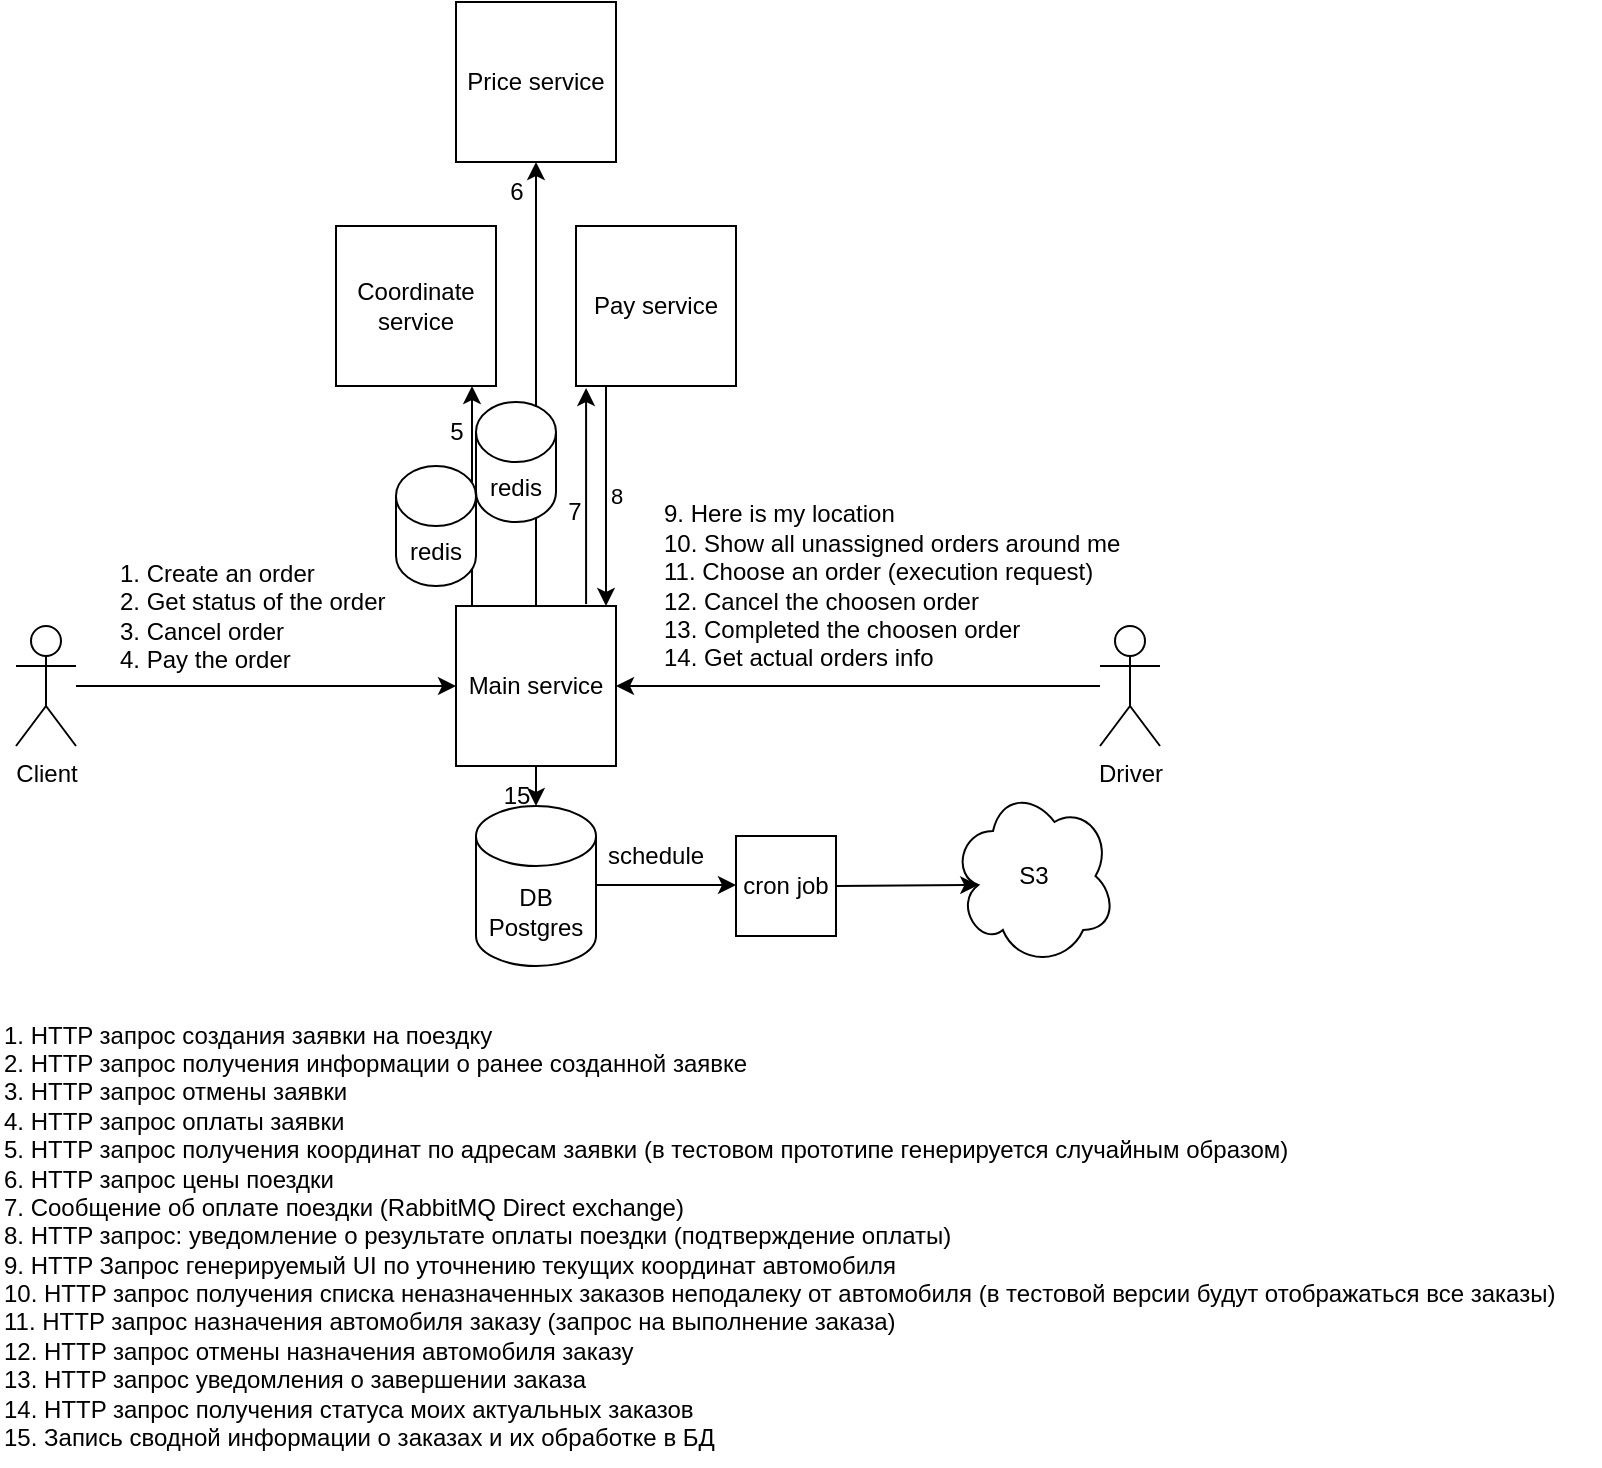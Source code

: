 <mxfile version="24.7.12">
  <diagram name="Страница — 1" id="QKdwFJGbec12Yq18jWQP">
    <mxGraphModel dx="1434" dy="767" grid="1" gridSize="10" guides="1" tooltips="1" connect="1" arrows="1" fold="1" page="1" pageScale="1" pageWidth="827" pageHeight="1169" math="0" shadow="0">
      <root>
        <mxCell id="0" />
        <mxCell id="1" parent="0" />
        <mxCell id="_c2TWT5I3QaSmEufXdTA-1" value="Main service" style="whiteSpace=wrap;html=1;aspect=fixed;" parent="1" vertex="1">
          <mxGeometry x="228" y="348" width="80" height="80" as="geometry" />
        </mxCell>
        <mxCell id="_c2TWT5I3QaSmEufXdTA-6" value="" style="edgeStyle=orthogonalEdgeStyle;rounded=0;orthogonalLoop=1;jettySize=auto;html=1;entryX=0;entryY=0.5;entryDx=0;entryDy=0;" parent="1" source="_c2TWT5I3QaSmEufXdTA-3" target="_c2TWT5I3QaSmEufXdTA-1" edge="1">
          <mxGeometry relative="1" as="geometry">
            <mxPoint x="23" y="498" as="targetPoint" />
          </mxGeometry>
        </mxCell>
        <mxCell id="_c2TWT5I3QaSmEufXdTA-3" value="Client" style="shape=umlActor;verticalLabelPosition=bottom;verticalAlign=top;html=1;outlineConnect=0;" parent="1" vertex="1">
          <mxGeometry x="8" y="358" width="30" height="60" as="geometry" />
        </mxCell>
        <mxCell id="_c2TWT5I3QaSmEufXdTA-7" value="Coordinate service" style="whiteSpace=wrap;html=1;aspect=fixed;" parent="1" vertex="1">
          <mxGeometry x="168" y="158" width="80" height="80" as="geometry" />
        </mxCell>
        <mxCell id="_c2TWT5I3QaSmEufXdTA-8" value="Price service" style="whiteSpace=wrap;html=1;aspect=fixed;" parent="1" vertex="1">
          <mxGeometry x="228" y="46" width="80" height="80" as="geometry" />
        </mxCell>
        <mxCell id="_c2TWT5I3QaSmEufXdTA-9" value="Driver" style="shape=umlActor;verticalLabelPosition=bottom;verticalAlign=top;html=1;outlineConnect=0;" parent="1" vertex="1">
          <mxGeometry x="550" y="358" width="30" height="60" as="geometry" />
        </mxCell>
        <mxCell id="_c2TWT5I3QaSmEufXdTA-10" value="" style="endArrow=classic;html=1;rounded=0;entryX=1;entryY=0.5;entryDx=0;entryDy=0;" parent="1" source="_c2TWT5I3QaSmEufXdTA-9" edge="1">
          <mxGeometry width="50" height="50" relative="1" as="geometry">
            <mxPoint x="8" y="408" as="sourcePoint" />
            <mxPoint x="308" y="388" as="targetPoint" />
          </mxGeometry>
        </mxCell>
        <mxCell id="_c2TWT5I3QaSmEufXdTA-19" value="1. Create an order&lt;div&gt;2. Get status of the order&lt;/div&gt;&lt;div&gt;3. Cancel order&lt;/div&gt;&lt;div&gt;4. Pay the order&lt;/div&gt;" style="text;html=1;align=left;verticalAlign=middle;resizable=0;points=[];autosize=1;strokeColor=none;fillColor=none;" parent="1" vertex="1">
          <mxGeometry x="58" y="318" width="160" height="70" as="geometry" />
        </mxCell>
        <mxCell id="_c2TWT5I3QaSmEufXdTA-20" value="Pay service" style="whiteSpace=wrap;html=1;aspect=fixed;" parent="1" vertex="1">
          <mxGeometry x="288" y="158" width="80" height="80" as="geometry" />
        </mxCell>
        <mxCell id="_c2TWT5I3QaSmEufXdTA-21" value="" style="endArrow=classic;html=1;rounded=0;entryX=0.75;entryY=1;entryDx=0;entryDy=0;exitX=0;exitY=0;exitDx=0;exitDy=0;" parent="1" edge="1">
          <mxGeometry width="50" height="50" relative="1" as="geometry">
            <mxPoint x="236" y="348" as="sourcePoint" />
            <mxPoint x="236" y="238" as="targetPoint" />
          </mxGeometry>
        </mxCell>
        <mxCell id="_c2TWT5I3QaSmEufXdTA-22" value="" style="endArrow=classic;html=1;rounded=0;entryX=0.5;entryY=1;entryDx=0;entryDy=0;exitX=0.5;exitY=0;exitDx=0;exitDy=0;" parent="1" source="_c2TWT5I3QaSmEufXdTA-1" target="_c2TWT5I3QaSmEufXdTA-8" edge="1">
          <mxGeometry width="50" height="50" relative="1" as="geometry">
            <mxPoint x="248" y="408" as="sourcePoint" />
            <mxPoint x="298" y="358" as="targetPoint" />
          </mxGeometry>
        </mxCell>
        <mxCell id="_c2TWT5I3QaSmEufXdTA-23" value="" style="endArrow=classic;html=1;rounded=0;entryX=0.138;entryY=1.013;entryDx=0;entryDy=0;entryPerimeter=0;exitX=0.888;exitY=-0.012;exitDx=0;exitDy=0;exitPerimeter=0;" parent="1" edge="1">
          <mxGeometry width="50" height="50" relative="1" as="geometry">
            <mxPoint x="293.04" y="347.04" as="sourcePoint" />
            <mxPoint x="293.04" y="239.04" as="targetPoint" />
          </mxGeometry>
        </mxCell>
        <mxCell id="_c2TWT5I3QaSmEufXdTA-24" value="" style="endArrow=classic;html=1;rounded=0;exitX=0.25;exitY=1;exitDx=0;exitDy=0;entryX=1;entryY=0;entryDx=0;entryDy=0;" parent="1" edge="1">
          <mxGeometry width="50" height="50" relative="1" as="geometry">
            <mxPoint x="303" y="238" as="sourcePoint" />
            <mxPoint x="303" y="348" as="targetPoint" />
          </mxGeometry>
        </mxCell>
        <mxCell id="_c2TWT5I3QaSmEufXdTA-30" value="8" style="edgeLabel;html=1;align=center;verticalAlign=middle;resizable=0;points=[];" parent="_c2TWT5I3QaSmEufXdTA-24" vertex="1" connectable="0">
          <mxGeometry y="5" relative="1" as="geometry">
            <mxPoint as="offset" />
          </mxGeometry>
        </mxCell>
        <mxCell id="_c2TWT5I3QaSmEufXdTA-25" value="redis" style="shape=cylinder3;whiteSpace=wrap;html=1;boundedLbl=1;backgroundOutline=1;size=15;" parent="1" vertex="1">
          <mxGeometry x="198" y="278" width="40" height="60" as="geometry" />
        </mxCell>
        <mxCell id="_c2TWT5I3QaSmEufXdTA-26" value="9. Here is my location&lt;div&gt;10. Show all unassigned orders around me&lt;/div&gt;&lt;div&gt;&lt;span style=&quot;background-color: initial;&quot;&gt;11. Choose an order (execution request)&lt;/span&gt;&lt;br&gt;&lt;/div&gt;&lt;div&gt;12. Cancel the choosen order&lt;/div&gt;&lt;div&gt;13. Completed the choosen order&lt;/div&gt;&lt;div&gt;14. Get actual orders info&lt;/div&gt;" style="text;html=1;align=left;verticalAlign=middle;resizable=0;points=[];autosize=1;strokeColor=none;fillColor=none;" parent="1" vertex="1">
          <mxGeometry x="330" y="288" width="250" height="100" as="geometry" />
        </mxCell>
        <mxCell id="_c2TWT5I3QaSmEufXdTA-27" value="5" style="text;html=1;align=center;verticalAlign=middle;resizable=0;points=[];autosize=1;strokeColor=none;fillColor=none;" parent="1" vertex="1">
          <mxGeometry x="213" y="246" width="30" height="30" as="geometry" />
        </mxCell>
        <mxCell id="_c2TWT5I3QaSmEufXdTA-28" value="6" style="text;html=1;align=center;verticalAlign=middle;resizable=0;points=[];autosize=1;strokeColor=none;fillColor=none;" parent="1" vertex="1">
          <mxGeometry x="243" y="126" width="30" height="30" as="geometry" />
        </mxCell>
        <mxCell id="_c2TWT5I3QaSmEufXdTA-29" value="7" style="text;html=1;align=center;verticalAlign=middle;resizable=0;points=[];autosize=1;strokeColor=none;fillColor=none;" parent="1" vertex="1">
          <mxGeometry x="272" y="286" width="30" height="30" as="geometry" />
        </mxCell>
        <mxCell id="_c2TWT5I3QaSmEufXdTA-35" value="DB Postgres" style="shape=cylinder3;whiteSpace=wrap;html=1;boundedLbl=1;backgroundOutline=1;size=15;" parent="1" vertex="1">
          <mxGeometry x="238" y="448" width="60" height="80" as="geometry" />
        </mxCell>
        <mxCell id="_c2TWT5I3QaSmEufXdTA-36" value="" style="endArrow=classic;html=1;rounded=0;entryX=0.5;entryY=0;entryDx=0;entryDy=0;entryPerimeter=0;exitX=0.5;exitY=1;exitDx=0;exitDy=0;" parent="1" source="_c2TWT5I3QaSmEufXdTA-1" target="_c2TWT5I3QaSmEufXdTA-35" edge="1">
          <mxGeometry width="50" height="50" relative="1" as="geometry">
            <mxPoint x="248" y="408" as="sourcePoint" />
            <mxPoint x="298" y="358" as="targetPoint" />
          </mxGeometry>
        </mxCell>
        <mxCell id="_c2TWT5I3QaSmEufXdTA-37" value="15" style="text;html=1;align=center;verticalAlign=middle;resizable=0;points=[];autosize=1;strokeColor=none;fillColor=none;" parent="1" vertex="1">
          <mxGeometry x="238" y="428" width="40" height="30" as="geometry" />
        </mxCell>
        <mxCell id="_c2TWT5I3QaSmEufXdTA-38" value="cron job" style="whiteSpace=wrap;html=1;aspect=fixed;" parent="1" vertex="1">
          <mxGeometry x="368" y="463" width="50" height="50" as="geometry" />
        </mxCell>
        <mxCell id="_c2TWT5I3QaSmEufXdTA-39" value="" style="endArrow=classic;html=1;rounded=0;entryX=0;entryY=0.5;entryDx=0;entryDy=0;exitX=1;exitY=0.5;exitDx=0;exitDy=0;exitPerimeter=0;" parent="1" edge="1">
          <mxGeometry width="50" height="50" relative="1" as="geometry">
            <mxPoint x="298" y="487.5" as="sourcePoint" />
            <mxPoint x="368" y="487.5" as="targetPoint" />
          </mxGeometry>
        </mxCell>
        <mxCell id="_c2TWT5I3QaSmEufXdTA-41" value="S3" style="shape=cloud;whiteSpace=wrap;html=1;" parent="1" vertex="1">
          <mxGeometry x="476" y="438" width="82" height="90" as="geometry" />
        </mxCell>
        <mxCell id="_c2TWT5I3QaSmEufXdTA-42" value="" style="endArrow=classic;html=1;rounded=0;exitX=1;exitY=0.5;exitDx=0;exitDy=0;entryX=0.16;entryY=0.55;entryDx=0;entryDy=0;entryPerimeter=0;" parent="1" source="_c2TWT5I3QaSmEufXdTA-38" target="_c2TWT5I3QaSmEufXdTA-41" edge="1">
          <mxGeometry width="50" height="50" relative="1" as="geometry">
            <mxPoint x="248" y="358" as="sourcePoint" />
            <mxPoint x="483" y="484" as="targetPoint" />
          </mxGeometry>
        </mxCell>
        <mxCell id="2" value="1. HTTP запрос создания заявки на поездку&lt;br&gt;2. HTTP запрос получения информации о ранее созданной заявке&lt;br&gt;3. HTTP запрос отмены заявки&lt;br&gt;4. HTTP запрос оплаты заявки&lt;br&gt;5. HTTP запрос получения координат по адресам заявки (в тестовом прототипе генерируется случайным образом)&lt;br&gt;6. HTTP запрос цены поездки&lt;br&gt;7. Сообщение об оплате поездки (RabbitMQ Direct exchange)&lt;br&gt;8. HTTP запрос: уведомление о результате оплаты поездки (подтверждение оплаты)&lt;br&gt;9. HTTP Запрос генерируемый UI по уточнению текущих координат автомобиля&lt;br&gt;10. HTTP запрос получения списка неназначенных заказов неподалеку от автомобиля (в тестовой версии будут отображаться все заказы)&lt;br&gt;&lt;div&gt;11. HTTP запрос назначения автомобиля заказу (запрос на выполнение заказа)&lt;br&gt;12. HTTP запрос отмены назначения автомобиля заказу&lt;/div&gt;&lt;div&gt;13. HTTP запрос уведомления о завершении заказа&lt;br&gt;&lt;div&gt;14.&lt;span style=&quot;background-color: initial;&quot;&gt;&amp;nbsp;&lt;/span&gt;&lt;span style=&quot;background-color: initial;&quot;&gt;HTTP запрос получения статуса моих актуальных заказов&lt;/span&gt;&lt;span style=&quot;background-color: initial;&quot;&gt;&amp;nbsp;&lt;/span&gt;&lt;/div&gt;&lt;div&gt;&lt;span style=&quot;background-color: initial;&quot;&gt;15. Запись сводной информации о заказах и их обработке в БД&lt;/span&gt;&lt;br&gt;&lt;/div&gt;&lt;/div&gt;" style="text;html=1;align=left;verticalAlign=middle;resizable=0;points=[];autosize=1;strokeColor=none;fillColor=none;" parent="1" vertex="1">
          <mxGeometry y="548" width="800" height="230" as="geometry" />
        </mxCell>
        <mxCell id="M6Vq014UTE-fBTK37jgV-3" value="redis" style="shape=cylinder3;whiteSpace=wrap;html=1;boundedLbl=1;backgroundOutline=1;size=15;" vertex="1" parent="1">
          <mxGeometry x="238" y="246" width="40" height="60" as="geometry" />
        </mxCell>
        <mxCell id="M6Vq014UTE-fBTK37jgV-5" value="schedule" style="text;html=1;align=left;verticalAlign=middle;resizable=0;points=[];autosize=1;strokeColor=none;fillColor=none;" vertex="1" parent="1">
          <mxGeometry x="302" y="458" width="70" height="30" as="geometry" />
        </mxCell>
      </root>
    </mxGraphModel>
  </diagram>
</mxfile>
